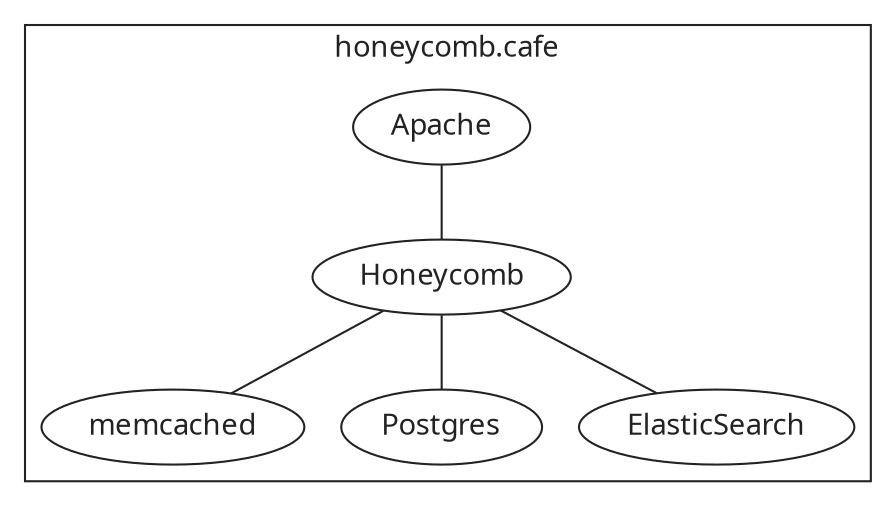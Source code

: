 graph G {
    node [fontname="Playfair Display", color="#222222", fontcolor="#222222"];
    edge [fontname="Playfair Display", color="#222222", fontcolor="#222222"];
    graph [fontname="Playfair Display", color="#222222", fontcolor="#222222"];
    subgraph clusterA {
        Honeycomb -- memcached;
        Honeycomb -- Postgres;
        Honeycomb -- ElasticSearch;
        Apache -- Honeycomb;
        label = "honeycomb.cafe";
    }
}
